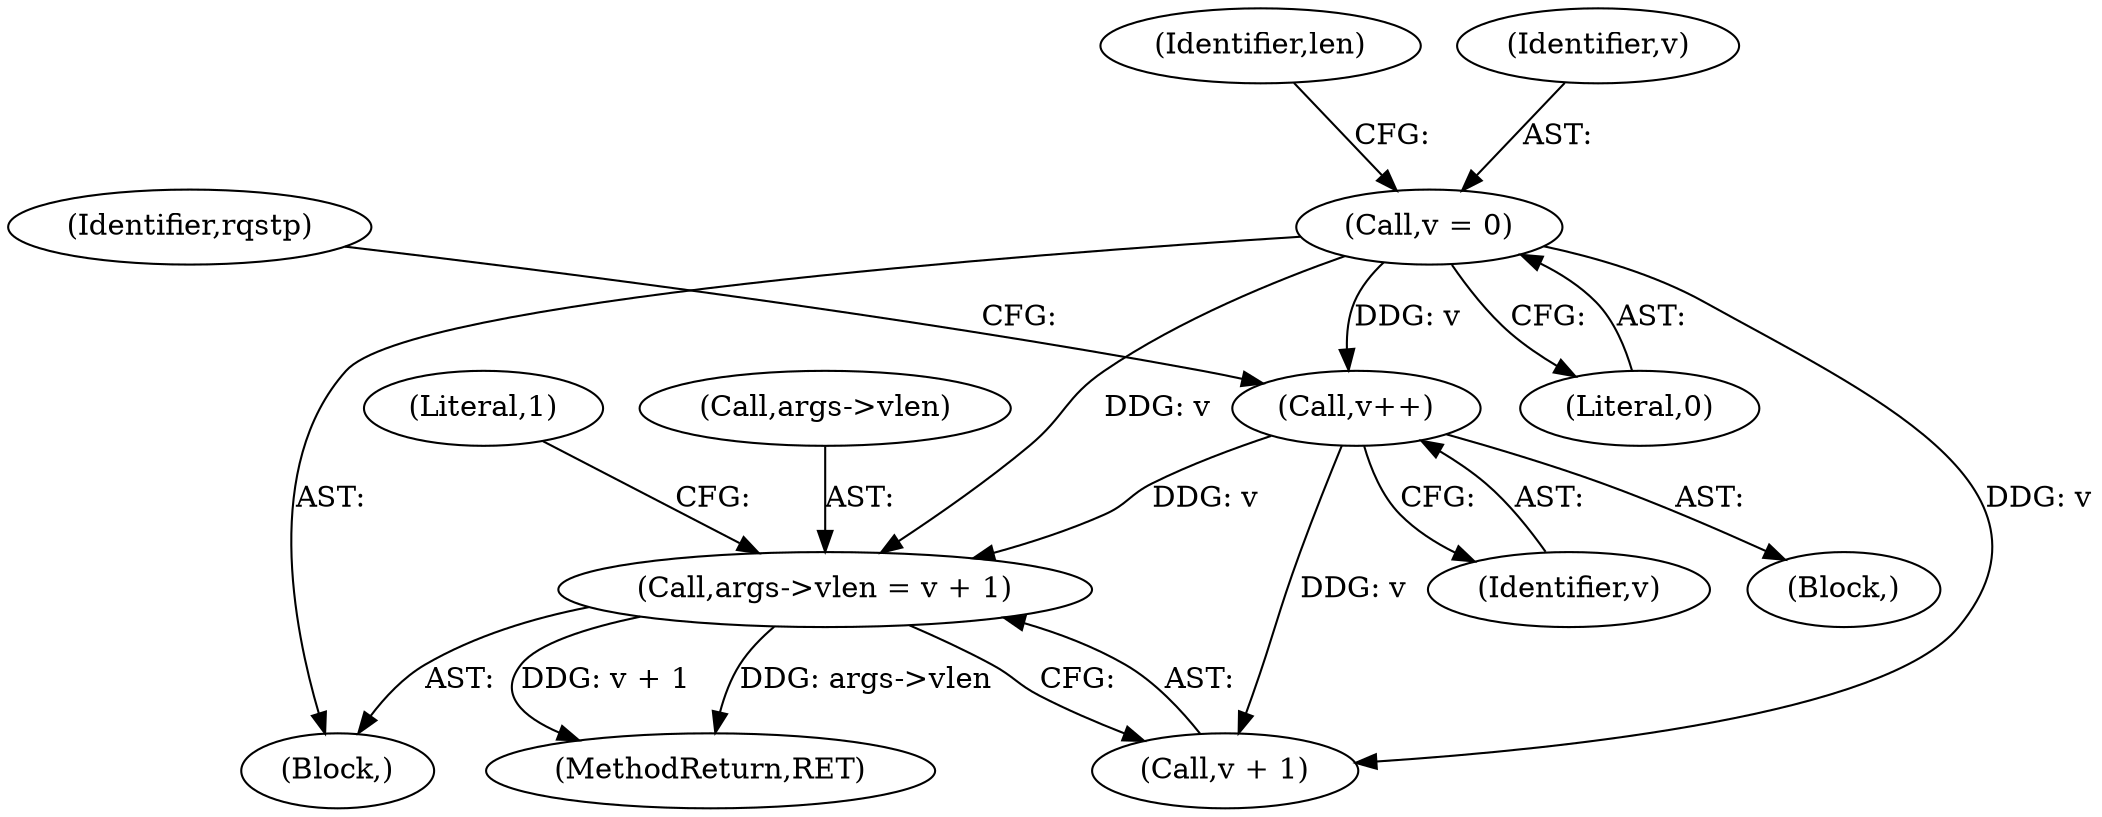 digraph "0_linux_13bf9fbff0e5e099e2b6f003a0ab8ae145436309_1@pointer" {
"1000284" [label="(Call,args->vlen = v + 1)"];
"1000250" [label="(Call,v++)"];
"1000227" [label="(Call,v = 0)"];
"1000251" [label="(Identifier,v)"];
"1000256" [label="(Identifier,rqstp)"];
"1000292" [label="(Literal,1)"];
"1000110" [label="(Block,)"];
"1000229" [label="(Literal,0)"];
"1000240" [label="(Block,)"];
"1000285" [label="(Call,args->vlen)"];
"1000288" [label="(Call,v + 1)"];
"1000250" [label="(Call,v++)"];
"1000227" [label="(Call,v = 0)"];
"1000232" [label="(Identifier,len)"];
"1000228" [label="(Identifier,v)"];
"1000293" [label="(MethodReturn,RET)"];
"1000284" [label="(Call,args->vlen = v + 1)"];
"1000284" -> "1000110"  [label="AST: "];
"1000284" -> "1000288"  [label="CFG: "];
"1000285" -> "1000284"  [label="AST: "];
"1000288" -> "1000284"  [label="AST: "];
"1000292" -> "1000284"  [label="CFG: "];
"1000284" -> "1000293"  [label="DDG: v + 1"];
"1000284" -> "1000293"  [label="DDG: args->vlen"];
"1000250" -> "1000284"  [label="DDG: v"];
"1000227" -> "1000284"  [label="DDG: v"];
"1000250" -> "1000240"  [label="AST: "];
"1000250" -> "1000251"  [label="CFG: "];
"1000251" -> "1000250"  [label="AST: "];
"1000256" -> "1000250"  [label="CFG: "];
"1000227" -> "1000250"  [label="DDG: v"];
"1000250" -> "1000288"  [label="DDG: v"];
"1000227" -> "1000110"  [label="AST: "];
"1000227" -> "1000229"  [label="CFG: "];
"1000228" -> "1000227"  [label="AST: "];
"1000229" -> "1000227"  [label="AST: "];
"1000232" -> "1000227"  [label="CFG: "];
"1000227" -> "1000288"  [label="DDG: v"];
}

